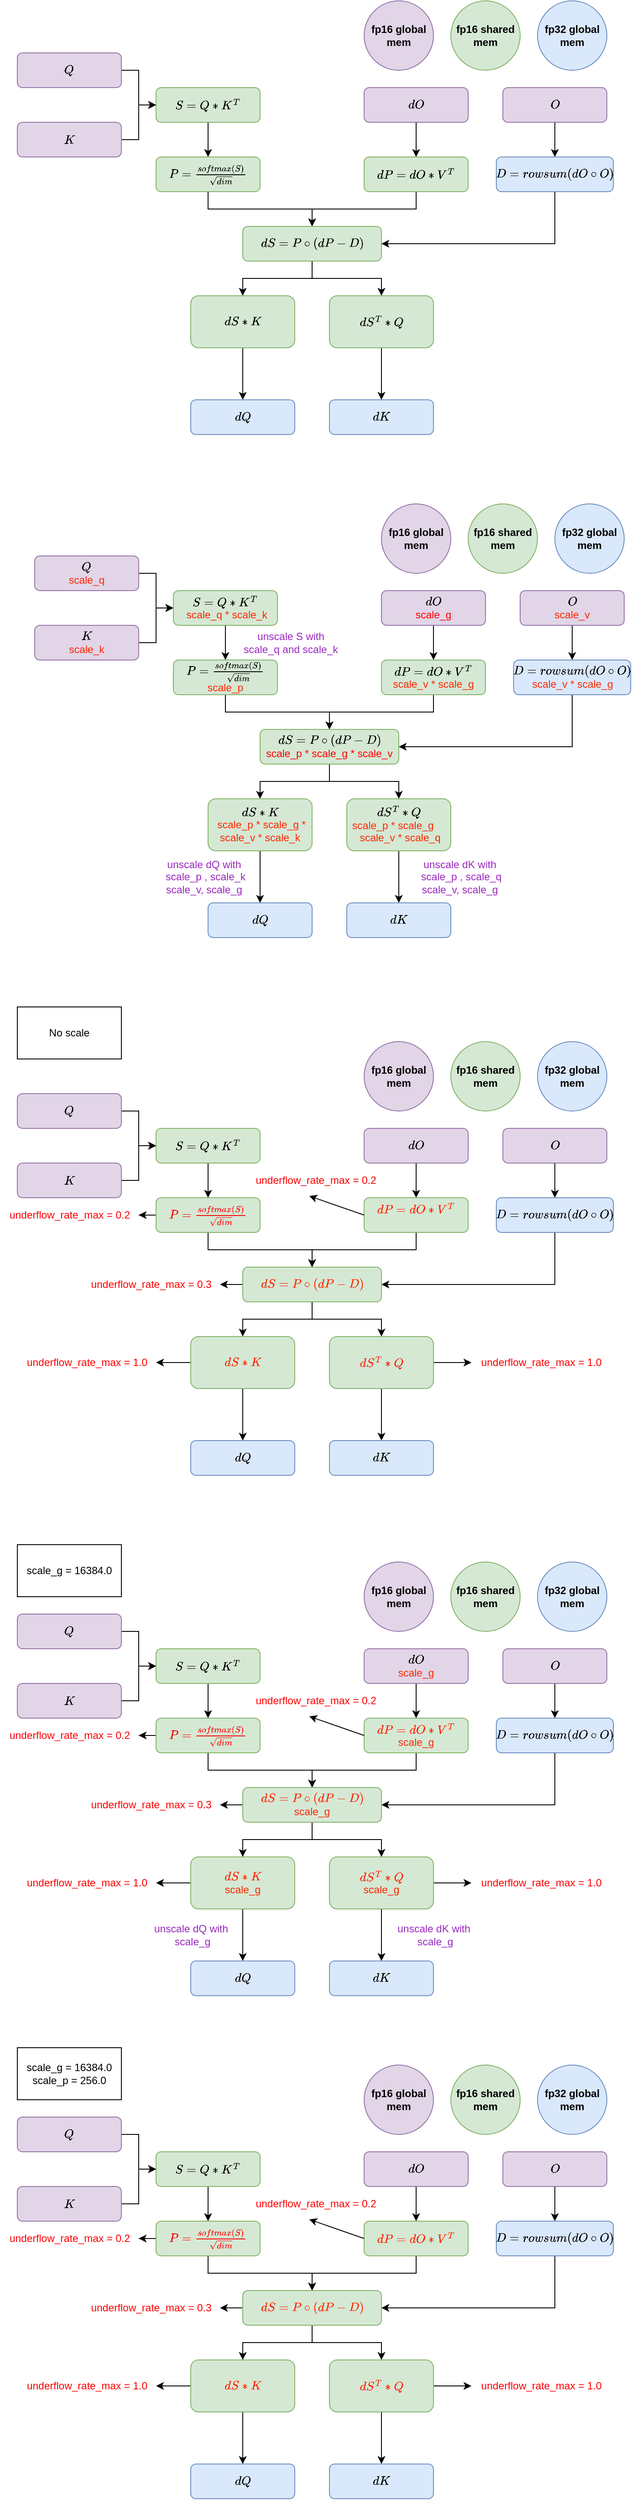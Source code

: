 <mxfile version="21.6.2" type="github">
  <diagram name="第 1 页" id="PJef4nOZp_Pi-idaibnx">
    <mxGraphModel dx="1242" dy="827" grid="1" gridSize="10" guides="1" tooltips="1" connect="1" arrows="1" fold="1" page="1" pageScale="1" pageWidth="827" pageHeight="1169" math="1" shadow="0">
      <root>
        <mxCell id="0" />
        <mxCell id="1" parent="0" />
        <mxCell id="UhCvBVR4pF60mXPPfr7d-114" value="scale_g = 16384.0" style="rounded=0;whiteSpace=wrap;html=1;" parent="1" vertex="1">
          <mxGeometry x="60" y="2060" width="120" height="60" as="geometry" />
        </mxCell>
        <mxCell id="UhCvBVR4pF60mXPPfr7d-165" value="&lt;font color=&quot;#ff0000&quot;&gt;underflow_rate_max = 0.3&lt;/font&gt;" style="text;html=1;align=center;verticalAlign=middle;resizable=0;points=[];autosize=1;strokeColor=none;fillColor=none;" parent="1" vertex="1">
          <mxGeometry x="133.75" y="1745" width="160" height="30" as="geometry" />
        </mxCell>
        <mxCell id="Jtv76Chgc0MOjvgi08DV-8" value="" style="edgeStyle=orthogonalEdgeStyle;rounded=0;orthogonalLoop=1;jettySize=auto;html=1;" parent="1" source="Jtv76Chgc0MOjvgi08DV-2" target="Jtv76Chgc0MOjvgi08DV-7" edge="1">
          <mxGeometry relative="1" as="geometry" />
        </mxCell>
        <mxCell id="Jtv76Chgc0MOjvgi08DV-2" value="\(S = Q * K^T \)&lt;br&gt;&lt;font color=&quot;#ff2600&quot;&gt;&amp;nbsp;scale_q * scale_k&lt;/font&gt;" style="rounded=1;whiteSpace=wrap;html=1;fillColor=#d5e8d4;strokeColor=#82b366;" parent="1" vertex="1">
          <mxGeometry x="240" y="960" width="120" height="40" as="geometry" />
        </mxCell>
        <mxCell id="Jtv76Chgc0MOjvgi08DV-24" style="edgeStyle=orthogonalEdgeStyle;rounded=0;orthogonalLoop=1;jettySize=auto;html=1;" parent="1" source="Jtv76Chgc0MOjvgi08DV-7" target="Jtv76Chgc0MOjvgi08DV-23" edge="1">
          <mxGeometry relative="1" as="geometry" />
        </mxCell>
        <mxCell id="Jtv76Chgc0MOjvgi08DV-7" value="\( P = \frac{softmax(S)}{\sqrt{dim}}\)&lt;br&gt;&lt;font color=&quot;#ff2600&quot;&gt;scale_p&lt;/font&gt;" style="rounded=1;whiteSpace=wrap;html=1;fillColor=#d5e8d4;strokeColor=#82b366;" parent="1" vertex="1">
          <mxGeometry x="240" y="1040" width="120" height="40" as="geometry" />
        </mxCell>
        <mxCell id="Jtv76Chgc0MOjvgi08DV-9" value="&lt;font color=&quot;#9929bd&quot;&gt;unscale S with &lt;br&gt;scale_q and scale_k&lt;/font&gt;" style="text;html=1;align=center;verticalAlign=middle;resizable=0;points=[];autosize=1;strokeColor=none;fillColor=none;" parent="1" vertex="1">
          <mxGeometry x="310" y="1000" width="130" height="40" as="geometry" />
        </mxCell>
        <mxCell id="Jtv76Chgc0MOjvgi08DV-16" style="edgeStyle=orthogonalEdgeStyle;rounded=0;orthogonalLoop=1;jettySize=auto;html=1;exitX=1;exitY=0.5;exitDx=0;exitDy=0;entryX=0;entryY=0.5;entryDx=0;entryDy=0;" parent="1" source="Jtv76Chgc0MOjvgi08DV-11" target="Jtv76Chgc0MOjvgi08DV-2" edge="1">
          <mxGeometry relative="1" as="geometry" />
        </mxCell>
        <mxCell id="Jtv76Chgc0MOjvgi08DV-11" value="\(Q\)&lt;br&gt;&lt;font color=&quot;#ff2600&quot;&gt;scale_q&lt;/font&gt;" style="rounded=1;whiteSpace=wrap;html=1;fillColor=#e1d5e7;strokeColor=#9673a6;" parent="1" vertex="1">
          <mxGeometry x="80" y="920" width="120" height="40" as="geometry" />
        </mxCell>
        <mxCell id="Jtv76Chgc0MOjvgi08DV-15" style="edgeStyle=orthogonalEdgeStyle;rounded=0;orthogonalLoop=1;jettySize=auto;html=1;exitX=1;exitY=0.5;exitDx=0;exitDy=0;" parent="1" source="Jtv76Chgc0MOjvgi08DV-12" target="Jtv76Chgc0MOjvgi08DV-2" edge="1">
          <mxGeometry relative="1" as="geometry" />
        </mxCell>
        <mxCell id="Jtv76Chgc0MOjvgi08DV-12" value="\(K\)&lt;br&gt;&lt;font color=&quot;#ff2600&quot;&gt;scale_k&lt;/font&gt;" style="rounded=1;whiteSpace=wrap;html=1;fillColor=#e1d5e7;strokeColor=#9673a6;" parent="1" vertex="1">
          <mxGeometry x="80" y="1000" width="120" height="40" as="geometry" />
        </mxCell>
        <mxCell id="Jtv76Chgc0MOjvgi08DV-17" value="" style="edgeStyle=orthogonalEdgeStyle;rounded=0;orthogonalLoop=1;jettySize=auto;html=1;" parent="1" source="Jtv76Chgc0MOjvgi08DV-18" target="Jtv76Chgc0MOjvgi08DV-22" edge="1">
          <mxGeometry relative="1" as="geometry" />
        </mxCell>
        <mxCell id="Jtv76Chgc0MOjvgi08DV-18" value="\(dO\)&lt;br&gt;&lt;font color=&quot;#ff0000&quot;&gt;scale_g&lt;/font&gt;" style="rounded=1;whiteSpace=wrap;html=1;fillColor=#e1d5e7;strokeColor=#9673a6;" parent="1" vertex="1">
          <mxGeometry x="480" y="960" width="120" height="40" as="geometry" />
        </mxCell>
        <mxCell id="Jtv76Chgc0MOjvgi08DV-19" value="" style="edgeStyle=orthogonalEdgeStyle;rounded=0;orthogonalLoop=1;jettySize=auto;html=1;" parent="1" source="Jtv76Chgc0MOjvgi08DV-20" target="Jtv76Chgc0MOjvgi08DV-21" edge="1">
          <mxGeometry relative="1" as="geometry" />
        </mxCell>
        <mxCell id="Jtv76Chgc0MOjvgi08DV-20" value="\(O\)&lt;br&gt;&lt;font color=&quot;#ff2600&quot;&gt;scale_v&lt;/font&gt;" style="rounded=1;whiteSpace=wrap;html=1;fillColor=#e1d5e7;strokeColor=#9673a6;" parent="1" vertex="1">
          <mxGeometry x="640" y="960" width="120" height="40" as="geometry" />
        </mxCell>
        <mxCell id="Jtv76Chgc0MOjvgi08DV-26" style="edgeStyle=orthogonalEdgeStyle;rounded=0;orthogonalLoop=1;jettySize=auto;html=1;exitX=0.5;exitY=1;exitDx=0;exitDy=0;entryX=1;entryY=0.5;entryDx=0;entryDy=0;" parent="1" source="Jtv76Chgc0MOjvgi08DV-21" target="Jtv76Chgc0MOjvgi08DV-23" edge="1">
          <mxGeometry relative="1" as="geometry" />
        </mxCell>
        <mxCell id="Jtv76Chgc0MOjvgi08DV-21" value="\(D = rowsum(dO \circ O)\)&lt;br&gt;&lt;font color=&quot;#ff2600&quot;&gt;scale_v * scale_g&lt;/font&gt;" style="rounded=1;whiteSpace=wrap;html=1;fillColor=#dae8fc;strokeColor=#6c8ebf;" parent="1" vertex="1">
          <mxGeometry x="632.5" y="1040" width="135" height="40" as="geometry" />
        </mxCell>
        <mxCell id="Jtv76Chgc0MOjvgi08DV-25" style="edgeStyle=orthogonalEdgeStyle;rounded=0;orthogonalLoop=1;jettySize=auto;html=1;exitX=0.5;exitY=1;exitDx=0;exitDy=0;entryX=0.5;entryY=0;entryDx=0;entryDy=0;" parent="1" source="Jtv76Chgc0MOjvgi08DV-22" target="Jtv76Chgc0MOjvgi08DV-23" edge="1">
          <mxGeometry relative="1" as="geometry" />
        </mxCell>
        <mxCell id="Jtv76Chgc0MOjvgi08DV-22" value="\(dP = dO * V^T\)&lt;br&gt;&lt;font color=&quot;#ff2600&quot;&gt;scale_v * scale_g&lt;/font&gt;" style="rounded=1;whiteSpace=wrap;html=1;fillColor=#d5e8d4;strokeColor=#82b366;" parent="1" vertex="1">
          <mxGeometry x="480" y="1040" width="120" height="40" as="geometry" />
        </mxCell>
        <mxCell id="Jtv76Chgc0MOjvgi08DV-28" style="edgeStyle=orthogonalEdgeStyle;rounded=0;orthogonalLoop=1;jettySize=auto;html=1;entryX=0.5;entryY=0;entryDx=0;entryDy=0;" parent="1" source="Jtv76Chgc0MOjvgi08DV-23" target="Jtv76Chgc0MOjvgi08DV-27" edge="1">
          <mxGeometry relative="1" as="geometry" />
        </mxCell>
        <mxCell id="Jtv76Chgc0MOjvgi08DV-30" style="edgeStyle=orthogonalEdgeStyle;rounded=0;orthogonalLoop=1;jettySize=auto;html=1;exitX=0.5;exitY=1;exitDx=0;exitDy=0;entryX=0.5;entryY=0;entryDx=0;entryDy=0;" parent="1" source="Jtv76Chgc0MOjvgi08DV-23" target="Jtv76Chgc0MOjvgi08DV-29" edge="1">
          <mxGeometry relative="1" as="geometry" />
        </mxCell>
        <mxCell id="Jtv76Chgc0MOjvgi08DV-23" value="\(dS = P \circ (dP - D)\)&lt;br&gt;&lt;font color=&quot;#ff0000&quot;&gt;scale_p * scale_g * scale_v&lt;/font&gt;" style="rounded=1;whiteSpace=wrap;html=1;fillColor=#d5e8d4;strokeColor=#82b366;" parent="1" vertex="1">
          <mxGeometry x="340" y="1120" width="160" height="40" as="geometry" />
        </mxCell>
        <mxCell id="Jtv76Chgc0MOjvgi08DV-34" value="" style="edgeStyle=orthogonalEdgeStyle;rounded=0;orthogonalLoop=1;jettySize=auto;html=1;" parent="1" source="Jtv76Chgc0MOjvgi08DV-27" target="Jtv76Chgc0MOjvgi08DV-31" edge="1">
          <mxGeometry relative="1" as="geometry" />
        </mxCell>
        <mxCell id="Jtv76Chgc0MOjvgi08DV-27" value="\(dS * K\)&lt;br&gt;&amp;nbsp;&lt;font color=&quot;#ff2600&quot;&gt;scale_p * scale_g * scale_v * scale_k&lt;/font&gt;" style="whiteSpace=wrap;html=1;fillColor=#d5e8d4;strokeColor=#82b366;rounded=1;" parent="1" vertex="1">
          <mxGeometry x="280" y="1200" width="120" height="60" as="geometry" />
        </mxCell>
        <mxCell id="Jtv76Chgc0MOjvgi08DV-33" style="edgeStyle=orthogonalEdgeStyle;rounded=0;orthogonalLoop=1;jettySize=auto;html=1;exitX=0.5;exitY=1;exitDx=0;exitDy=0;entryX=0.5;entryY=0;entryDx=0;entryDy=0;" parent="1" source="Jtv76Chgc0MOjvgi08DV-29" target="Jtv76Chgc0MOjvgi08DV-32" edge="1">
          <mxGeometry relative="1" as="geometry" />
        </mxCell>
        <mxCell id="Jtv76Chgc0MOjvgi08DV-29" value="\(dS^T * Q\)&lt;br&gt;&lt;font color=&quot;#ff2600&quot;&gt;scale_p * scale_g &amp;nbsp; &amp;nbsp; &amp;nbsp;scale_v * scale_q&lt;/font&gt;" style="whiteSpace=wrap;html=1;fillColor=#d5e8d4;strokeColor=#82b366;rounded=1;" parent="1" vertex="1">
          <mxGeometry x="440" y="1200" width="120" height="60" as="geometry" />
        </mxCell>
        <mxCell id="Jtv76Chgc0MOjvgi08DV-31" value="\(dQ\)" style="whiteSpace=wrap;html=1;fillColor=#dae8fc;strokeColor=#6c8ebf;rounded=1;" parent="1" vertex="1">
          <mxGeometry x="280" y="1320" width="120" height="40" as="geometry" />
        </mxCell>
        <mxCell id="Jtv76Chgc0MOjvgi08DV-32" value="\(dK\)" style="whiteSpace=wrap;html=1;fillColor=#dae8fc;strokeColor=#6c8ebf;rounded=1;" parent="1" vertex="1">
          <mxGeometry x="440" y="1320" width="120" height="40" as="geometry" />
        </mxCell>
        <mxCell id="Jtv76Chgc0MOjvgi08DV-35" value="&lt;font color=&quot;#9929bd&quot;&gt;unscale dQ with &lt;br&gt;&amp;nbsp;scale_p , scale_k&lt;br&gt;scale_v, scale_g&lt;br&gt;&lt;/font&gt;" style="text;html=1;align=center;verticalAlign=middle;resizable=0;points=[];autosize=1;strokeColor=none;fillColor=none;" parent="1" vertex="1">
          <mxGeometry x="215" y="1260" width="120" height="60" as="geometry" />
        </mxCell>
        <mxCell id="Jtv76Chgc0MOjvgi08DV-36" value="&lt;font color=&quot;#9929bd&quot;&gt;unscale dK with &lt;br&gt;&amp;nbsp;scale_p , scale_q&lt;br&gt;scale_v, scale_g&lt;br&gt;&lt;/font&gt;" style="text;html=1;align=center;verticalAlign=middle;resizable=0;points=[];autosize=1;strokeColor=none;fillColor=none;" parent="1" vertex="1">
          <mxGeometry x="510" y="1260" width="120" height="60" as="geometry" />
        </mxCell>
        <mxCell id="Jtv76Chgc0MOjvgi08DV-37" value="&lt;b style=&quot;border-color: var(--border-color);&quot;&gt;fp16 global mem&lt;/b&gt;" style="ellipse;whiteSpace=wrap;html=1;aspect=fixed;fillColor=#e1d5e7;strokeColor=#9673a6;" parent="1" vertex="1">
          <mxGeometry x="480" y="860" width="80" height="80" as="geometry" />
        </mxCell>
        <mxCell id="Jtv76Chgc0MOjvgi08DV-38" value="&lt;b style=&quot;border-color: var(--border-color);&quot;&gt;fp16 shared mem&lt;/b&gt;" style="ellipse;whiteSpace=wrap;html=1;aspect=fixed;fillColor=#d5e8d4;strokeColor=#82b366;" parent="1" vertex="1">
          <mxGeometry x="580" y="860" width="80" height="80" as="geometry" />
        </mxCell>
        <mxCell id="Jtv76Chgc0MOjvgi08DV-39" value="&lt;b style=&quot;border-color: var(--border-color);&quot;&gt;fp32 global mem&lt;/b&gt;" style="ellipse;whiteSpace=wrap;html=1;aspect=fixed;fillColor=#dae8fc;strokeColor=#6c8ebf;" parent="1" vertex="1">
          <mxGeometry x="680" y="860" width="80" height="80" as="geometry" />
        </mxCell>
        <mxCell id="nijdBSbny1stzXZ2TAKx-42" value="" style="edgeStyle=orthogonalEdgeStyle;rounded=0;orthogonalLoop=1;jettySize=auto;html=1;" edge="1" parent="1" source="nijdBSbny1stzXZ2TAKx-43" target="nijdBSbny1stzXZ2TAKx-45">
          <mxGeometry relative="1" as="geometry" />
        </mxCell>
        <mxCell id="nijdBSbny1stzXZ2TAKx-43" value="\(S = Q * K^T \)&lt;br&gt;" style="rounded=1;whiteSpace=wrap;html=1;fillColor=#d5e8d4;strokeColor=#82b366;" vertex="1" parent="1">
          <mxGeometry x="220" y="1580" width="120" height="40" as="geometry" />
        </mxCell>
        <mxCell id="nijdBSbny1stzXZ2TAKx-44" style="edgeStyle=orthogonalEdgeStyle;rounded=0;orthogonalLoop=1;jettySize=auto;html=1;" edge="1" parent="1" source="nijdBSbny1stzXZ2TAKx-45" target="nijdBSbny1stzXZ2TAKx-61">
          <mxGeometry relative="1" as="geometry" />
        </mxCell>
        <mxCell id="nijdBSbny1stzXZ2TAKx-81" style="edgeStyle=orthogonalEdgeStyle;rounded=0;orthogonalLoop=1;jettySize=auto;html=1;exitX=0;exitY=0.5;exitDx=0;exitDy=0;" edge="1" parent="1" source="nijdBSbny1stzXZ2TAKx-45" target="nijdBSbny1stzXZ2TAKx-79">
          <mxGeometry relative="1" as="geometry" />
        </mxCell>
        <mxCell id="nijdBSbny1stzXZ2TAKx-45" value="&lt;font color=&quot;#ff0000&quot;&gt;\( P = \frac{softmax(S)}{\sqrt{dim}}\)&lt;/font&gt;" style="rounded=1;whiteSpace=wrap;html=1;fillColor=#d5e8d4;strokeColor=#82b366;" vertex="1" parent="1">
          <mxGeometry x="220" y="1660" width="120" height="40" as="geometry" />
        </mxCell>
        <mxCell id="nijdBSbny1stzXZ2TAKx-47" style="edgeStyle=orthogonalEdgeStyle;rounded=0;orthogonalLoop=1;jettySize=auto;html=1;exitX=1;exitY=0.5;exitDx=0;exitDy=0;entryX=0;entryY=0.5;entryDx=0;entryDy=0;" edge="1" parent="1" source="nijdBSbny1stzXZ2TAKx-48" target="nijdBSbny1stzXZ2TAKx-43">
          <mxGeometry relative="1" as="geometry" />
        </mxCell>
        <mxCell id="nijdBSbny1stzXZ2TAKx-48" value="\(Q\)&lt;br&gt;" style="rounded=1;whiteSpace=wrap;html=1;fillColor=#e1d5e7;strokeColor=#9673a6;" vertex="1" parent="1">
          <mxGeometry x="60" y="1540" width="120" height="40" as="geometry" />
        </mxCell>
        <mxCell id="nijdBSbny1stzXZ2TAKx-49" style="edgeStyle=orthogonalEdgeStyle;rounded=0;orthogonalLoop=1;jettySize=auto;html=1;exitX=1;exitY=0.5;exitDx=0;exitDy=0;" edge="1" parent="1" source="nijdBSbny1stzXZ2TAKx-50" target="nijdBSbny1stzXZ2TAKx-43">
          <mxGeometry relative="1" as="geometry" />
        </mxCell>
        <mxCell id="nijdBSbny1stzXZ2TAKx-50" value="\(K\)&lt;br&gt;" style="rounded=1;whiteSpace=wrap;html=1;fillColor=#e1d5e7;strokeColor=#9673a6;" vertex="1" parent="1">
          <mxGeometry x="60" y="1620" width="120" height="40" as="geometry" />
        </mxCell>
        <mxCell id="nijdBSbny1stzXZ2TAKx-51" value="" style="edgeStyle=orthogonalEdgeStyle;rounded=0;orthogonalLoop=1;jettySize=auto;html=1;" edge="1" parent="1" source="nijdBSbny1stzXZ2TAKx-52" target="nijdBSbny1stzXZ2TAKx-58">
          <mxGeometry relative="1" as="geometry" />
        </mxCell>
        <mxCell id="nijdBSbny1stzXZ2TAKx-52" value="\(dO\)&lt;br&gt;" style="rounded=1;whiteSpace=wrap;html=1;fillColor=#e1d5e7;strokeColor=#9673a6;" vertex="1" parent="1">
          <mxGeometry x="460" y="1580" width="120" height="40" as="geometry" />
        </mxCell>
        <mxCell id="nijdBSbny1stzXZ2TAKx-53" value="" style="edgeStyle=orthogonalEdgeStyle;rounded=0;orthogonalLoop=1;jettySize=auto;html=1;" edge="1" parent="1" source="nijdBSbny1stzXZ2TAKx-54" target="nijdBSbny1stzXZ2TAKx-56">
          <mxGeometry relative="1" as="geometry" />
        </mxCell>
        <mxCell id="nijdBSbny1stzXZ2TAKx-54" value="\(O\)&lt;br&gt;" style="rounded=1;whiteSpace=wrap;html=1;fillColor=#e1d5e7;strokeColor=#9673a6;" vertex="1" parent="1">
          <mxGeometry x="620" y="1580" width="120" height="40" as="geometry" />
        </mxCell>
        <mxCell id="nijdBSbny1stzXZ2TAKx-55" style="edgeStyle=orthogonalEdgeStyle;rounded=0;orthogonalLoop=1;jettySize=auto;html=1;exitX=0.5;exitY=1;exitDx=0;exitDy=0;entryX=1;entryY=0.5;entryDx=0;entryDy=0;" edge="1" parent="1" source="nijdBSbny1stzXZ2TAKx-56" target="nijdBSbny1stzXZ2TAKx-61">
          <mxGeometry relative="1" as="geometry" />
        </mxCell>
        <mxCell id="nijdBSbny1stzXZ2TAKx-56" value="\(D = rowsum(dO \circ O)\)&lt;br&gt;" style="rounded=1;whiteSpace=wrap;html=1;fillColor=#dae8fc;strokeColor=#6c8ebf;" vertex="1" parent="1">
          <mxGeometry x="612.5" y="1660" width="135" height="40" as="geometry" />
        </mxCell>
        <mxCell id="nijdBSbny1stzXZ2TAKx-57" style="edgeStyle=orthogonalEdgeStyle;rounded=0;orthogonalLoop=1;jettySize=auto;html=1;exitX=0.5;exitY=1;exitDx=0;exitDy=0;entryX=0.5;entryY=0;entryDx=0;entryDy=0;" edge="1" parent="1" source="nijdBSbny1stzXZ2TAKx-58" target="nijdBSbny1stzXZ2TAKx-61">
          <mxGeometry relative="1" as="geometry" />
        </mxCell>
        <mxCell id="nijdBSbny1stzXZ2TAKx-58" value="&lt;font color=&quot;#ff2600&quot;&gt;\(dP = dO * V^T\)&lt;br&gt;&lt;br&gt;&lt;/font&gt;" style="rounded=1;whiteSpace=wrap;html=1;fillColor=#d5e8d4;strokeColor=#82b366;" vertex="1" parent="1">
          <mxGeometry x="460" y="1660" width="120" height="40" as="geometry" />
        </mxCell>
        <mxCell id="nijdBSbny1stzXZ2TAKx-59" style="edgeStyle=orthogonalEdgeStyle;rounded=0;orthogonalLoop=1;jettySize=auto;html=1;entryX=0.5;entryY=0;entryDx=0;entryDy=0;" edge="1" parent="1" source="nijdBSbny1stzXZ2TAKx-61" target="nijdBSbny1stzXZ2TAKx-63">
          <mxGeometry relative="1" as="geometry" />
        </mxCell>
        <mxCell id="nijdBSbny1stzXZ2TAKx-60" style="edgeStyle=orthogonalEdgeStyle;rounded=0;orthogonalLoop=1;jettySize=auto;html=1;exitX=0.5;exitY=1;exitDx=0;exitDy=0;entryX=0.5;entryY=0;entryDx=0;entryDy=0;" edge="1" parent="1" source="nijdBSbny1stzXZ2TAKx-61" target="nijdBSbny1stzXZ2TAKx-65">
          <mxGeometry relative="1" as="geometry" />
        </mxCell>
        <mxCell id="nijdBSbny1stzXZ2TAKx-78" style="edgeStyle=orthogonalEdgeStyle;rounded=0;orthogonalLoop=1;jettySize=auto;html=1;exitX=0;exitY=0.5;exitDx=0;exitDy=0;" edge="1" parent="1" source="nijdBSbny1stzXZ2TAKx-61" target="UhCvBVR4pF60mXPPfr7d-165">
          <mxGeometry relative="1" as="geometry" />
        </mxCell>
        <mxCell id="nijdBSbny1stzXZ2TAKx-61" value="&lt;font color=&quot;#ff2600&quot;&gt;\(dS = P \circ (dP - D)\)&lt;/font&gt;" style="rounded=1;whiteSpace=wrap;html=1;fillColor=#d5e8d4;strokeColor=#82b366;" vertex="1" parent="1">
          <mxGeometry x="320" y="1740" width="160" height="40" as="geometry" />
        </mxCell>
        <mxCell id="nijdBSbny1stzXZ2TAKx-62" value="" style="edgeStyle=orthogonalEdgeStyle;rounded=0;orthogonalLoop=1;jettySize=auto;html=1;" edge="1" parent="1" source="nijdBSbny1stzXZ2TAKx-63" target="nijdBSbny1stzXZ2TAKx-66">
          <mxGeometry relative="1" as="geometry" />
        </mxCell>
        <mxCell id="nijdBSbny1stzXZ2TAKx-74" value="" style="edgeStyle=orthogonalEdgeStyle;rounded=0;orthogonalLoop=1;jettySize=auto;html=1;" edge="1" parent="1" source="nijdBSbny1stzXZ2TAKx-63" target="nijdBSbny1stzXZ2TAKx-73">
          <mxGeometry relative="1" as="geometry" />
        </mxCell>
        <mxCell id="nijdBSbny1stzXZ2TAKx-63" value="&lt;font color=&quot;#ff2600&quot;&gt;\(dS * K\)&lt;/font&gt;" style="whiteSpace=wrap;html=1;fillColor=#d5e8d4;strokeColor=#82b366;rounded=1;" vertex="1" parent="1">
          <mxGeometry x="260" y="1820" width="120" height="60" as="geometry" />
        </mxCell>
        <mxCell id="nijdBSbny1stzXZ2TAKx-64" style="edgeStyle=orthogonalEdgeStyle;rounded=0;orthogonalLoop=1;jettySize=auto;html=1;exitX=0.5;exitY=1;exitDx=0;exitDy=0;entryX=0.5;entryY=0;entryDx=0;entryDy=0;" edge="1" parent="1" source="nijdBSbny1stzXZ2TAKx-65" target="nijdBSbny1stzXZ2TAKx-67">
          <mxGeometry relative="1" as="geometry" />
        </mxCell>
        <mxCell id="nijdBSbny1stzXZ2TAKx-76" value="" style="edgeStyle=orthogonalEdgeStyle;rounded=0;orthogonalLoop=1;jettySize=auto;html=1;" edge="1" parent="1" source="nijdBSbny1stzXZ2TAKx-65" target="nijdBSbny1stzXZ2TAKx-75">
          <mxGeometry relative="1" as="geometry" />
        </mxCell>
        <mxCell id="nijdBSbny1stzXZ2TAKx-65" value="&lt;font color=&quot;#ff2600&quot;&gt;\(dS^T * Q\)&lt;/font&gt;" style="whiteSpace=wrap;html=1;fillColor=#d5e8d4;strokeColor=#82b366;rounded=1;" vertex="1" parent="1">
          <mxGeometry x="420" y="1820" width="120" height="60" as="geometry" />
        </mxCell>
        <mxCell id="nijdBSbny1stzXZ2TAKx-66" value="\(dQ\)" style="whiteSpace=wrap;html=1;fillColor=#dae8fc;strokeColor=#6c8ebf;rounded=1;" vertex="1" parent="1">
          <mxGeometry x="260" y="1940" width="120" height="40" as="geometry" />
        </mxCell>
        <mxCell id="nijdBSbny1stzXZ2TAKx-67" value="\(dK\)" style="whiteSpace=wrap;html=1;fillColor=#dae8fc;strokeColor=#6c8ebf;rounded=1;" vertex="1" parent="1">
          <mxGeometry x="420" y="1940" width="120" height="40" as="geometry" />
        </mxCell>
        <mxCell id="nijdBSbny1stzXZ2TAKx-70" value="&lt;b style=&quot;border-color: var(--border-color);&quot;&gt;fp16 global mem&lt;/b&gt;" style="ellipse;whiteSpace=wrap;html=1;aspect=fixed;fillColor=#e1d5e7;strokeColor=#9673a6;" vertex="1" parent="1">
          <mxGeometry x="460" y="1480" width="80" height="80" as="geometry" />
        </mxCell>
        <mxCell id="nijdBSbny1stzXZ2TAKx-71" value="&lt;b style=&quot;border-color: var(--border-color);&quot;&gt;fp16 shared mem&lt;/b&gt;" style="ellipse;whiteSpace=wrap;html=1;aspect=fixed;fillColor=#d5e8d4;strokeColor=#82b366;" vertex="1" parent="1">
          <mxGeometry x="560" y="1480" width="80" height="80" as="geometry" />
        </mxCell>
        <mxCell id="nijdBSbny1stzXZ2TAKx-72" value="&lt;b style=&quot;border-color: var(--border-color);&quot;&gt;fp32 global mem&lt;/b&gt;" style="ellipse;whiteSpace=wrap;html=1;aspect=fixed;fillColor=#dae8fc;strokeColor=#6c8ebf;" vertex="1" parent="1">
          <mxGeometry x="660" y="1480" width="80" height="80" as="geometry" />
        </mxCell>
        <mxCell id="nijdBSbny1stzXZ2TAKx-73" value="&lt;font color=&quot;#ff0000&quot;&gt;underflow_rate_max = 1.0&lt;/font&gt;" style="text;html=1;align=center;verticalAlign=middle;resizable=0;points=[];autosize=1;strokeColor=none;fillColor=none;" vertex="1" parent="1">
          <mxGeometry x="60" y="1835" width="160" height="30" as="geometry" />
        </mxCell>
        <mxCell id="nijdBSbny1stzXZ2TAKx-75" value="&lt;font color=&quot;#ff0000&quot;&gt;underflow_rate_max = 1.0&lt;/font&gt;" style="text;html=1;align=center;verticalAlign=middle;resizable=0;points=[];autosize=1;strokeColor=none;fillColor=none;" vertex="1" parent="1">
          <mxGeometry x="583.75" y="1835" width="160" height="30" as="geometry" />
        </mxCell>
        <mxCell id="nijdBSbny1stzXZ2TAKx-79" value="&lt;font color=&quot;#ff0000&quot;&gt;underflow_rate_max = 0.2&lt;/font&gt;" style="text;html=1;align=center;verticalAlign=middle;resizable=0;points=[];autosize=1;strokeColor=none;fillColor=none;" vertex="1" parent="1">
          <mxGeometry x="40" y="1665" width="160" height="30" as="geometry" />
        </mxCell>
        <mxCell id="nijdBSbny1stzXZ2TAKx-82" value="&lt;font color=&quot;#ff0000&quot;&gt;underflow_rate_max = 0.2&lt;/font&gt;" style="text;html=1;align=center;verticalAlign=middle;resizable=0;points=[];autosize=1;strokeColor=none;fillColor=none;" vertex="1" parent="1">
          <mxGeometry x="323.75" y="1625" width="160" height="30" as="geometry" />
        </mxCell>
        <mxCell id="nijdBSbny1stzXZ2TAKx-84" value="" style="endArrow=classic;html=1;rounded=0;exitX=0;exitY=0.5;exitDx=0;exitDy=0;entryX=0.456;entryY=1.1;entryDx=0;entryDy=0;entryPerimeter=0;" edge="1" parent="1" source="nijdBSbny1stzXZ2TAKx-58" target="nijdBSbny1stzXZ2TAKx-82">
          <mxGeometry width="50" height="50" relative="1" as="geometry">
            <mxPoint x="393.75" y="1820" as="sourcePoint" />
            <mxPoint x="443.75" y="1770" as="targetPoint" />
          </mxGeometry>
        </mxCell>
        <mxCell id="nijdBSbny1stzXZ2TAKx-85" value="No scale" style="rounded=0;whiteSpace=wrap;html=1;" vertex="1" parent="1">
          <mxGeometry x="60" y="1440" width="120" height="60" as="geometry" />
        </mxCell>
        <mxCell id="nijdBSbny1stzXZ2TAKx-86" value="&lt;font color=&quot;#ff0000&quot;&gt;underflow_rate_max = 0.3&lt;/font&gt;" style="text;html=1;align=center;verticalAlign=middle;resizable=0;points=[];autosize=1;strokeColor=none;fillColor=none;" vertex="1" parent="1">
          <mxGeometry x="133.75" y="2345" width="160" height="30" as="geometry" />
        </mxCell>
        <mxCell id="nijdBSbny1stzXZ2TAKx-87" value="" style="edgeStyle=orthogonalEdgeStyle;rounded=0;orthogonalLoop=1;jettySize=auto;html=1;" edge="1" parent="1" source="nijdBSbny1stzXZ2TAKx-88" target="nijdBSbny1stzXZ2TAKx-91">
          <mxGeometry relative="1" as="geometry" />
        </mxCell>
        <mxCell id="nijdBSbny1stzXZ2TAKx-88" value="\(S = Q * K^T \)&lt;br&gt;" style="rounded=1;whiteSpace=wrap;html=1;fillColor=#d5e8d4;strokeColor=#82b366;" vertex="1" parent="1">
          <mxGeometry x="220" y="2180" width="120" height="40" as="geometry" />
        </mxCell>
        <mxCell id="nijdBSbny1stzXZ2TAKx-89" style="edgeStyle=orthogonalEdgeStyle;rounded=0;orthogonalLoop=1;jettySize=auto;html=1;" edge="1" parent="1" source="nijdBSbny1stzXZ2TAKx-91" target="nijdBSbny1stzXZ2TAKx-107">
          <mxGeometry relative="1" as="geometry" />
        </mxCell>
        <mxCell id="nijdBSbny1stzXZ2TAKx-90" style="edgeStyle=orthogonalEdgeStyle;rounded=0;orthogonalLoop=1;jettySize=auto;html=1;exitX=0;exitY=0.5;exitDx=0;exitDy=0;" edge="1" parent="1" source="nijdBSbny1stzXZ2TAKx-91" target="nijdBSbny1stzXZ2TAKx-121">
          <mxGeometry relative="1" as="geometry" />
        </mxCell>
        <mxCell id="nijdBSbny1stzXZ2TAKx-91" value="&lt;font color=&quot;#ff0000&quot;&gt;\( P = \frac{softmax(S)}{\sqrt{dim}}\)&lt;/font&gt;" style="rounded=1;whiteSpace=wrap;html=1;fillColor=#d5e8d4;strokeColor=#82b366;" vertex="1" parent="1">
          <mxGeometry x="220" y="2260" width="120" height="40" as="geometry" />
        </mxCell>
        <mxCell id="nijdBSbny1stzXZ2TAKx-92" style="edgeStyle=orthogonalEdgeStyle;rounded=0;orthogonalLoop=1;jettySize=auto;html=1;exitX=1;exitY=0.5;exitDx=0;exitDy=0;entryX=0;entryY=0.5;entryDx=0;entryDy=0;" edge="1" parent="1" source="nijdBSbny1stzXZ2TAKx-93" target="nijdBSbny1stzXZ2TAKx-88">
          <mxGeometry relative="1" as="geometry" />
        </mxCell>
        <mxCell id="nijdBSbny1stzXZ2TAKx-93" value="\(Q\)&lt;br&gt;" style="rounded=1;whiteSpace=wrap;html=1;fillColor=#e1d5e7;strokeColor=#9673a6;" vertex="1" parent="1">
          <mxGeometry x="60" y="2140" width="120" height="40" as="geometry" />
        </mxCell>
        <mxCell id="nijdBSbny1stzXZ2TAKx-94" style="edgeStyle=orthogonalEdgeStyle;rounded=0;orthogonalLoop=1;jettySize=auto;html=1;exitX=1;exitY=0.5;exitDx=0;exitDy=0;" edge="1" parent="1" source="nijdBSbny1stzXZ2TAKx-95" target="nijdBSbny1stzXZ2TAKx-88">
          <mxGeometry relative="1" as="geometry" />
        </mxCell>
        <mxCell id="nijdBSbny1stzXZ2TAKx-95" value="\(K\)&lt;br&gt;" style="rounded=1;whiteSpace=wrap;html=1;fillColor=#e1d5e7;strokeColor=#9673a6;" vertex="1" parent="1">
          <mxGeometry x="60" y="2220" width="120" height="40" as="geometry" />
        </mxCell>
        <mxCell id="nijdBSbny1stzXZ2TAKx-96" value="" style="edgeStyle=orthogonalEdgeStyle;rounded=0;orthogonalLoop=1;jettySize=auto;html=1;" edge="1" parent="1" source="nijdBSbny1stzXZ2TAKx-97" target="nijdBSbny1stzXZ2TAKx-103">
          <mxGeometry relative="1" as="geometry" />
        </mxCell>
        <mxCell id="nijdBSbny1stzXZ2TAKx-97" value="\(dO\)&lt;br&gt;&lt;font color=&quot;#ff2600&quot;&gt;scale_g&lt;/font&gt;" style="rounded=1;whiteSpace=wrap;html=1;fillColor=#e1d5e7;strokeColor=#9673a6;" vertex="1" parent="1">
          <mxGeometry x="460" y="2180" width="120" height="40" as="geometry" />
        </mxCell>
        <mxCell id="nijdBSbny1stzXZ2TAKx-98" value="" style="edgeStyle=orthogonalEdgeStyle;rounded=0;orthogonalLoop=1;jettySize=auto;html=1;" edge="1" parent="1" source="nijdBSbny1stzXZ2TAKx-99" target="nijdBSbny1stzXZ2TAKx-101">
          <mxGeometry relative="1" as="geometry" />
        </mxCell>
        <mxCell id="nijdBSbny1stzXZ2TAKx-99" value="\(O\)&lt;br&gt;" style="rounded=1;whiteSpace=wrap;html=1;fillColor=#e1d5e7;strokeColor=#9673a6;" vertex="1" parent="1">
          <mxGeometry x="620" y="2180" width="120" height="40" as="geometry" />
        </mxCell>
        <mxCell id="nijdBSbny1stzXZ2TAKx-100" style="edgeStyle=orthogonalEdgeStyle;rounded=0;orthogonalLoop=1;jettySize=auto;html=1;exitX=0.5;exitY=1;exitDx=0;exitDy=0;entryX=1;entryY=0.5;entryDx=0;entryDy=0;" edge="1" parent="1" source="nijdBSbny1stzXZ2TAKx-101" target="nijdBSbny1stzXZ2TAKx-107">
          <mxGeometry relative="1" as="geometry" />
        </mxCell>
        <mxCell id="nijdBSbny1stzXZ2TAKx-101" value="\(D = rowsum(dO \circ O)\)&lt;br&gt;" style="rounded=1;whiteSpace=wrap;html=1;fillColor=#dae8fc;strokeColor=#6c8ebf;" vertex="1" parent="1">
          <mxGeometry x="612.5" y="2260" width="135" height="40" as="geometry" />
        </mxCell>
        <mxCell id="nijdBSbny1stzXZ2TAKx-102" style="edgeStyle=orthogonalEdgeStyle;rounded=0;orthogonalLoop=1;jettySize=auto;html=1;exitX=0.5;exitY=1;exitDx=0;exitDy=0;entryX=0.5;entryY=0;entryDx=0;entryDy=0;" edge="1" parent="1" source="nijdBSbny1stzXZ2TAKx-103" target="nijdBSbny1stzXZ2TAKx-107">
          <mxGeometry relative="1" as="geometry" />
        </mxCell>
        <mxCell id="nijdBSbny1stzXZ2TAKx-103" value="&lt;font color=&quot;#ff2600&quot;&gt;\(dP = dO * V^T\)&lt;br&gt;scale_g&lt;br&gt;&lt;/font&gt;" style="rounded=1;whiteSpace=wrap;html=1;fillColor=#d5e8d4;strokeColor=#82b366;" vertex="1" parent="1">
          <mxGeometry x="460" y="2260" width="120" height="40" as="geometry" />
        </mxCell>
        <mxCell id="nijdBSbny1stzXZ2TAKx-104" style="edgeStyle=orthogonalEdgeStyle;rounded=0;orthogonalLoop=1;jettySize=auto;html=1;entryX=0.5;entryY=0;entryDx=0;entryDy=0;" edge="1" parent="1" source="nijdBSbny1stzXZ2TAKx-107" target="nijdBSbny1stzXZ2TAKx-110">
          <mxGeometry relative="1" as="geometry" />
        </mxCell>
        <mxCell id="nijdBSbny1stzXZ2TAKx-105" style="edgeStyle=orthogonalEdgeStyle;rounded=0;orthogonalLoop=1;jettySize=auto;html=1;exitX=0.5;exitY=1;exitDx=0;exitDy=0;entryX=0.5;entryY=0;entryDx=0;entryDy=0;" edge="1" parent="1" source="nijdBSbny1stzXZ2TAKx-107" target="nijdBSbny1stzXZ2TAKx-113">
          <mxGeometry relative="1" as="geometry" />
        </mxCell>
        <mxCell id="nijdBSbny1stzXZ2TAKx-106" style="edgeStyle=orthogonalEdgeStyle;rounded=0;orthogonalLoop=1;jettySize=auto;html=1;exitX=0;exitY=0.5;exitDx=0;exitDy=0;" edge="1" parent="1" source="nijdBSbny1stzXZ2TAKx-107" target="nijdBSbny1stzXZ2TAKx-86">
          <mxGeometry relative="1" as="geometry" />
        </mxCell>
        <mxCell id="nijdBSbny1stzXZ2TAKx-107" value="&lt;font color=&quot;#ff2600&quot;&gt;\(dS = P \circ (dP - D)\)&lt;br&gt;scale_g&lt;br&gt;&lt;/font&gt;" style="rounded=1;whiteSpace=wrap;html=1;fillColor=#d5e8d4;strokeColor=#82b366;" vertex="1" parent="1">
          <mxGeometry x="320" y="2340" width="160" height="40" as="geometry" />
        </mxCell>
        <mxCell id="nijdBSbny1stzXZ2TAKx-108" value="" style="edgeStyle=orthogonalEdgeStyle;rounded=0;orthogonalLoop=1;jettySize=auto;html=1;" edge="1" parent="1" source="nijdBSbny1stzXZ2TAKx-110" target="nijdBSbny1stzXZ2TAKx-114">
          <mxGeometry relative="1" as="geometry" />
        </mxCell>
        <mxCell id="nijdBSbny1stzXZ2TAKx-109" value="" style="edgeStyle=orthogonalEdgeStyle;rounded=0;orthogonalLoop=1;jettySize=auto;html=1;" edge="1" parent="1" source="nijdBSbny1stzXZ2TAKx-110" target="nijdBSbny1stzXZ2TAKx-119">
          <mxGeometry relative="1" as="geometry" />
        </mxCell>
        <mxCell id="nijdBSbny1stzXZ2TAKx-110" value="&lt;font color=&quot;#ff2600&quot;&gt;\(dS * K\)&lt;br&gt;scale_g&lt;br&gt;&lt;/font&gt;" style="whiteSpace=wrap;html=1;fillColor=#d5e8d4;strokeColor=#82b366;rounded=1;" vertex="1" parent="1">
          <mxGeometry x="260" y="2420" width="120" height="60" as="geometry" />
        </mxCell>
        <mxCell id="nijdBSbny1stzXZ2TAKx-111" style="edgeStyle=orthogonalEdgeStyle;rounded=0;orthogonalLoop=1;jettySize=auto;html=1;exitX=0.5;exitY=1;exitDx=0;exitDy=0;entryX=0.5;entryY=0;entryDx=0;entryDy=0;" edge="1" parent="1" source="nijdBSbny1stzXZ2TAKx-113" target="nijdBSbny1stzXZ2TAKx-115">
          <mxGeometry relative="1" as="geometry" />
        </mxCell>
        <mxCell id="nijdBSbny1stzXZ2TAKx-112" value="" style="edgeStyle=orthogonalEdgeStyle;rounded=0;orthogonalLoop=1;jettySize=auto;html=1;" edge="1" parent="1" source="nijdBSbny1stzXZ2TAKx-113" target="nijdBSbny1stzXZ2TAKx-120">
          <mxGeometry relative="1" as="geometry" />
        </mxCell>
        <mxCell id="nijdBSbny1stzXZ2TAKx-113" value="&lt;font color=&quot;#ff2600&quot;&gt;\(dS^T * Q\)&lt;br&gt;scale_g&lt;br&gt;&lt;/font&gt;" style="whiteSpace=wrap;html=1;fillColor=#d5e8d4;strokeColor=#82b366;rounded=1;" vertex="1" parent="1">
          <mxGeometry x="420" y="2420" width="120" height="60" as="geometry" />
        </mxCell>
        <mxCell id="nijdBSbny1stzXZ2TAKx-114" value="\(dQ\)" style="whiteSpace=wrap;html=1;fillColor=#dae8fc;strokeColor=#6c8ebf;rounded=1;" vertex="1" parent="1">
          <mxGeometry x="260" y="2540" width="120" height="40" as="geometry" />
        </mxCell>
        <mxCell id="nijdBSbny1stzXZ2TAKx-115" value="\(dK\)" style="whiteSpace=wrap;html=1;fillColor=#dae8fc;strokeColor=#6c8ebf;rounded=1;" vertex="1" parent="1">
          <mxGeometry x="420" y="2540" width="120" height="40" as="geometry" />
        </mxCell>
        <mxCell id="nijdBSbny1stzXZ2TAKx-116" value="&lt;b style=&quot;border-color: var(--border-color);&quot;&gt;fp16 global mem&lt;/b&gt;" style="ellipse;whiteSpace=wrap;html=1;aspect=fixed;fillColor=#e1d5e7;strokeColor=#9673a6;" vertex="1" parent="1">
          <mxGeometry x="460" y="2080" width="80" height="80" as="geometry" />
        </mxCell>
        <mxCell id="nijdBSbny1stzXZ2TAKx-117" value="&lt;b style=&quot;border-color: var(--border-color);&quot;&gt;fp16 shared mem&lt;/b&gt;" style="ellipse;whiteSpace=wrap;html=1;aspect=fixed;fillColor=#d5e8d4;strokeColor=#82b366;" vertex="1" parent="1">
          <mxGeometry x="560" y="2080" width="80" height="80" as="geometry" />
        </mxCell>
        <mxCell id="nijdBSbny1stzXZ2TAKx-118" value="&lt;b style=&quot;border-color: var(--border-color);&quot;&gt;fp32 global mem&lt;/b&gt;" style="ellipse;whiteSpace=wrap;html=1;aspect=fixed;fillColor=#dae8fc;strokeColor=#6c8ebf;" vertex="1" parent="1">
          <mxGeometry x="660" y="2080" width="80" height="80" as="geometry" />
        </mxCell>
        <mxCell id="nijdBSbny1stzXZ2TAKx-119" value="&lt;font color=&quot;#ff0000&quot;&gt;underflow_rate_max = 1.0&lt;/font&gt;" style="text;html=1;align=center;verticalAlign=middle;resizable=0;points=[];autosize=1;strokeColor=none;fillColor=none;" vertex="1" parent="1">
          <mxGeometry x="60" y="2435" width="160" height="30" as="geometry" />
        </mxCell>
        <mxCell id="nijdBSbny1stzXZ2TAKx-120" value="&lt;font color=&quot;#ff0000&quot;&gt;underflow_rate_max = 1.0&lt;/font&gt;" style="text;html=1;align=center;verticalAlign=middle;resizable=0;points=[];autosize=1;strokeColor=none;fillColor=none;" vertex="1" parent="1">
          <mxGeometry x="583.75" y="2435" width="160" height="30" as="geometry" />
        </mxCell>
        <mxCell id="nijdBSbny1stzXZ2TAKx-121" value="&lt;font color=&quot;#ff0000&quot;&gt;underflow_rate_max = 0.2&lt;/font&gt;" style="text;html=1;align=center;verticalAlign=middle;resizable=0;points=[];autosize=1;strokeColor=none;fillColor=none;" vertex="1" parent="1">
          <mxGeometry x="40" y="2265" width="160" height="30" as="geometry" />
        </mxCell>
        <mxCell id="nijdBSbny1stzXZ2TAKx-122" value="&lt;font color=&quot;#ff0000&quot;&gt;underflow_rate_max = 0.2&lt;/font&gt;" style="text;html=1;align=center;verticalAlign=middle;resizable=0;points=[];autosize=1;strokeColor=none;fillColor=none;" vertex="1" parent="1">
          <mxGeometry x="323.75" y="2225" width="160" height="30" as="geometry" />
        </mxCell>
        <mxCell id="nijdBSbny1stzXZ2TAKx-123" value="" style="endArrow=classic;html=1;rounded=0;exitX=0;exitY=0.5;exitDx=0;exitDy=0;entryX=0.456;entryY=1.1;entryDx=0;entryDy=0;entryPerimeter=0;" edge="1" parent="1" source="nijdBSbny1stzXZ2TAKx-103" target="nijdBSbny1stzXZ2TAKx-122">
          <mxGeometry width="50" height="50" relative="1" as="geometry">
            <mxPoint x="393.75" y="2420" as="sourcePoint" />
            <mxPoint x="443.75" y="2370" as="targetPoint" />
          </mxGeometry>
        </mxCell>
        <mxCell id="nijdBSbny1stzXZ2TAKx-125" value="scale_g = 16384.0&lt;br&gt;scale_p = 256.0" style="rounded=0;whiteSpace=wrap;html=1;" vertex="1" parent="1">
          <mxGeometry x="60" y="2640" width="120" height="60" as="geometry" />
        </mxCell>
        <mxCell id="nijdBSbny1stzXZ2TAKx-126" value="&lt;font color=&quot;#ff0000&quot;&gt;underflow_rate_max = 0.3&lt;/font&gt;" style="text;html=1;align=center;verticalAlign=middle;resizable=0;points=[];autosize=1;strokeColor=none;fillColor=none;" vertex="1" parent="1">
          <mxGeometry x="133.75" y="2925" width="160" height="30" as="geometry" />
        </mxCell>
        <mxCell id="nijdBSbny1stzXZ2TAKx-127" value="" style="edgeStyle=orthogonalEdgeStyle;rounded=0;orthogonalLoop=1;jettySize=auto;html=1;" edge="1" parent="1" source="nijdBSbny1stzXZ2TAKx-128" target="nijdBSbny1stzXZ2TAKx-131">
          <mxGeometry relative="1" as="geometry" />
        </mxCell>
        <mxCell id="nijdBSbny1stzXZ2TAKx-128" value="\(S = Q * K^T \)&lt;br&gt;" style="rounded=1;whiteSpace=wrap;html=1;fillColor=#d5e8d4;strokeColor=#82b366;" vertex="1" parent="1">
          <mxGeometry x="220" y="2760" width="120" height="40" as="geometry" />
        </mxCell>
        <mxCell id="nijdBSbny1stzXZ2TAKx-129" style="edgeStyle=orthogonalEdgeStyle;rounded=0;orthogonalLoop=1;jettySize=auto;html=1;" edge="1" parent="1" source="nijdBSbny1stzXZ2TAKx-131" target="nijdBSbny1stzXZ2TAKx-147">
          <mxGeometry relative="1" as="geometry" />
        </mxCell>
        <mxCell id="nijdBSbny1stzXZ2TAKx-130" style="edgeStyle=orthogonalEdgeStyle;rounded=0;orthogonalLoop=1;jettySize=auto;html=1;exitX=0;exitY=0.5;exitDx=0;exitDy=0;" edge="1" parent="1" source="nijdBSbny1stzXZ2TAKx-131" target="nijdBSbny1stzXZ2TAKx-161">
          <mxGeometry relative="1" as="geometry" />
        </mxCell>
        <mxCell id="nijdBSbny1stzXZ2TAKx-131" value="&lt;font color=&quot;#ff0000&quot;&gt;\( P = \frac{softmax(S)}{\sqrt{dim}}\)&lt;/font&gt;" style="rounded=1;whiteSpace=wrap;html=1;fillColor=#d5e8d4;strokeColor=#82b366;" vertex="1" parent="1">
          <mxGeometry x="220" y="2840" width="120" height="40" as="geometry" />
        </mxCell>
        <mxCell id="nijdBSbny1stzXZ2TAKx-132" style="edgeStyle=orthogonalEdgeStyle;rounded=0;orthogonalLoop=1;jettySize=auto;html=1;exitX=1;exitY=0.5;exitDx=0;exitDy=0;entryX=0;entryY=0.5;entryDx=0;entryDy=0;" edge="1" parent="1" source="nijdBSbny1stzXZ2TAKx-133" target="nijdBSbny1stzXZ2TAKx-128">
          <mxGeometry relative="1" as="geometry" />
        </mxCell>
        <mxCell id="nijdBSbny1stzXZ2TAKx-133" value="\(Q\)&lt;br&gt;" style="rounded=1;whiteSpace=wrap;html=1;fillColor=#e1d5e7;strokeColor=#9673a6;" vertex="1" parent="1">
          <mxGeometry x="60" y="2720" width="120" height="40" as="geometry" />
        </mxCell>
        <mxCell id="nijdBSbny1stzXZ2TAKx-134" style="edgeStyle=orthogonalEdgeStyle;rounded=0;orthogonalLoop=1;jettySize=auto;html=1;exitX=1;exitY=0.5;exitDx=0;exitDy=0;" edge="1" parent="1" source="nijdBSbny1stzXZ2TAKx-135" target="nijdBSbny1stzXZ2TAKx-128">
          <mxGeometry relative="1" as="geometry" />
        </mxCell>
        <mxCell id="nijdBSbny1stzXZ2TAKx-135" value="\(K\)&lt;br&gt;" style="rounded=1;whiteSpace=wrap;html=1;fillColor=#e1d5e7;strokeColor=#9673a6;" vertex="1" parent="1">
          <mxGeometry x="60" y="2800" width="120" height="40" as="geometry" />
        </mxCell>
        <mxCell id="nijdBSbny1stzXZ2TAKx-136" value="" style="edgeStyle=orthogonalEdgeStyle;rounded=0;orthogonalLoop=1;jettySize=auto;html=1;" edge="1" parent="1" source="nijdBSbny1stzXZ2TAKx-137" target="nijdBSbny1stzXZ2TAKx-143">
          <mxGeometry relative="1" as="geometry" />
        </mxCell>
        <mxCell id="nijdBSbny1stzXZ2TAKx-137" value="\(dO\)&lt;br&gt;" style="rounded=1;whiteSpace=wrap;html=1;fillColor=#e1d5e7;strokeColor=#9673a6;" vertex="1" parent="1">
          <mxGeometry x="460" y="2760" width="120" height="40" as="geometry" />
        </mxCell>
        <mxCell id="nijdBSbny1stzXZ2TAKx-138" value="" style="edgeStyle=orthogonalEdgeStyle;rounded=0;orthogonalLoop=1;jettySize=auto;html=1;" edge="1" parent="1" source="nijdBSbny1stzXZ2TAKx-139" target="nijdBSbny1stzXZ2TAKx-141">
          <mxGeometry relative="1" as="geometry" />
        </mxCell>
        <mxCell id="nijdBSbny1stzXZ2TAKx-139" value="\(O\)&lt;br&gt;" style="rounded=1;whiteSpace=wrap;html=1;fillColor=#e1d5e7;strokeColor=#9673a6;" vertex="1" parent="1">
          <mxGeometry x="620" y="2760" width="120" height="40" as="geometry" />
        </mxCell>
        <mxCell id="nijdBSbny1stzXZ2TAKx-140" style="edgeStyle=orthogonalEdgeStyle;rounded=0;orthogonalLoop=1;jettySize=auto;html=1;exitX=0.5;exitY=1;exitDx=0;exitDy=0;entryX=1;entryY=0.5;entryDx=0;entryDy=0;" edge="1" parent="1" source="nijdBSbny1stzXZ2TAKx-141" target="nijdBSbny1stzXZ2TAKx-147">
          <mxGeometry relative="1" as="geometry" />
        </mxCell>
        <mxCell id="nijdBSbny1stzXZ2TAKx-141" value="\(D = rowsum(dO \circ O)\)&lt;br&gt;" style="rounded=1;whiteSpace=wrap;html=1;fillColor=#dae8fc;strokeColor=#6c8ebf;" vertex="1" parent="1">
          <mxGeometry x="612.5" y="2840" width="135" height="40" as="geometry" />
        </mxCell>
        <mxCell id="nijdBSbny1stzXZ2TAKx-142" style="edgeStyle=orthogonalEdgeStyle;rounded=0;orthogonalLoop=1;jettySize=auto;html=1;exitX=0.5;exitY=1;exitDx=0;exitDy=0;entryX=0.5;entryY=0;entryDx=0;entryDy=0;" edge="1" parent="1" source="nijdBSbny1stzXZ2TAKx-143" target="nijdBSbny1stzXZ2TAKx-147">
          <mxGeometry relative="1" as="geometry" />
        </mxCell>
        <mxCell id="nijdBSbny1stzXZ2TAKx-143" value="&lt;font color=&quot;#ff2600&quot;&gt;\(dP = dO * V^T\)&lt;/font&gt;" style="rounded=1;whiteSpace=wrap;html=1;fillColor=#d5e8d4;strokeColor=#82b366;" vertex="1" parent="1">
          <mxGeometry x="460" y="2840" width="120" height="40" as="geometry" />
        </mxCell>
        <mxCell id="nijdBSbny1stzXZ2TAKx-144" style="edgeStyle=orthogonalEdgeStyle;rounded=0;orthogonalLoop=1;jettySize=auto;html=1;entryX=0.5;entryY=0;entryDx=0;entryDy=0;" edge="1" parent="1" source="nijdBSbny1stzXZ2TAKx-147" target="nijdBSbny1stzXZ2TAKx-150">
          <mxGeometry relative="1" as="geometry" />
        </mxCell>
        <mxCell id="nijdBSbny1stzXZ2TAKx-145" style="edgeStyle=orthogonalEdgeStyle;rounded=0;orthogonalLoop=1;jettySize=auto;html=1;exitX=0.5;exitY=1;exitDx=0;exitDy=0;entryX=0.5;entryY=0;entryDx=0;entryDy=0;" edge="1" parent="1" source="nijdBSbny1stzXZ2TAKx-147" target="nijdBSbny1stzXZ2TAKx-153">
          <mxGeometry relative="1" as="geometry" />
        </mxCell>
        <mxCell id="nijdBSbny1stzXZ2TAKx-146" style="edgeStyle=orthogonalEdgeStyle;rounded=0;orthogonalLoop=1;jettySize=auto;html=1;exitX=0;exitY=0.5;exitDx=0;exitDy=0;" edge="1" parent="1" source="nijdBSbny1stzXZ2TAKx-147" target="nijdBSbny1stzXZ2TAKx-126">
          <mxGeometry relative="1" as="geometry" />
        </mxCell>
        <mxCell id="nijdBSbny1stzXZ2TAKx-147" value="&lt;font color=&quot;#ff2600&quot;&gt;\(dS = P \circ (dP - D)\)&lt;/font&gt;" style="rounded=1;whiteSpace=wrap;html=1;fillColor=#d5e8d4;strokeColor=#82b366;" vertex="1" parent="1">
          <mxGeometry x="320" y="2920" width="160" height="40" as="geometry" />
        </mxCell>
        <mxCell id="nijdBSbny1stzXZ2TAKx-148" value="" style="edgeStyle=orthogonalEdgeStyle;rounded=0;orthogonalLoop=1;jettySize=auto;html=1;" edge="1" parent="1" source="nijdBSbny1stzXZ2TAKx-150" target="nijdBSbny1stzXZ2TAKx-154">
          <mxGeometry relative="1" as="geometry" />
        </mxCell>
        <mxCell id="nijdBSbny1stzXZ2TAKx-149" value="" style="edgeStyle=orthogonalEdgeStyle;rounded=0;orthogonalLoop=1;jettySize=auto;html=1;" edge="1" parent="1" source="nijdBSbny1stzXZ2TAKx-150" target="nijdBSbny1stzXZ2TAKx-159">
          <mxGeometry relative="1" as="geometry" />
        </mxCell>
        <mxCell id="nijdBSbny1stzXZ2TAKx-150" value="&lt;font color=&quot;#ff2600&quot;&gt;\(dS * K\)&lt;/font&gt;" style="whiteSpace=wrap;html=1;fillColor=#d5e8d4;strokeColor=#82b366;rounded=1;" vertex="1" parent="1">
          <mxGeometry x="260" y="3000" width="120" height="60" as="geometry" />
        </mxCell>
        <mxCell id="nijdBSbny1stzXZ2TAKx-151" style="edgeStyle=orthogonalEdgeStyle;rounded=0;orthogonalLoop=1;jettySize=auto;html=1;exitX=0.5;exitY=1;exitDx=0;exitDy=0;entryX=0.5;entryY=0;entryDx=0;entryDy=0;" edge="1" parent="1" source="nijdBSbny1stzXZ2TAKx-153" target="nijdBSbny1stzXZ2TAKx-155">
          <mxGeometry relative="1" as="geometry" />
        </mxCell>
        <mxCell id="nijdBSbny1stzXZ2TAKx-152" value="" style="edgeStyle=orthogonalEdgeStyle;rounded=0;orthogonalLoop=1;jettySize=auto;html=1;" edge="1" parent="1" source="nijdBSbny1stzXZ2TAKx-153" target="nijdBSbny1stzXZ2TAKx-160">
          <mxGeometry relative="1" as="geometry" />
        </mxCell>
        <mxCell id="nijdBSbny1stzXZ2TAKx-153" value="&lt;font color=&quot;#ff2600&quot;&gt;\(dS^T * Q\)&lt;/font&gt;" style="whiteSpace=wrap;html=1;fillColor=#d5e8d4;strokeColor=#82b366;rounded=1;" vertex="1" parent="1">
          <mxGeometry x="420" y="3000" width="120" height="60" as="geometry" />
        </mxCell>
        <mxCell id="nijdBSbny1stzXZ2TAKx-154" value="\(dQ\)" style="whiteSpace=wrap;html=1;fillColor=#dae8fc;strokeColor=#6c8ebf;rounded=1;" vertex="1" parent="1">
          <mxGeometry x="260" y="3120" width="120" height="40" as="geometry" />
        </mxCell>
        <mxCell id="nijdBSbny1stzXZ2TAKx-155" value="\(dK\)" style="whiteSpace=wrap;html=1;fillColor=#dae8fc;strokeColor=#6c8ebf;rounded=1;" vertex="1" parent="1">
          <mxGeometry x="420" y="3120" width="120" height="40" as="geometry" />
        </mxCell>
        <mxCell id="nijdBSbny1stzXZ2TAKx-156" value="&lt;b style=&quot;border-color: var(--border-color);&quot;&gt;fp16 global mem&lt;/b&gt;" style="ellipse;whiteSpace=wrap;html=1;aspect=fixed;fillColor=#e1d5e7;strokeColor=#9673a6;" vertex="1" parent="1">
          <mxGeometry x="460" y="2660" width="80" height="80" as="geometry" />
        </mxCell>
        <mxCell id="nijdBSbny1stzXZ2TAKx-157" value="&lt;b style=&quot;border-color: var(--border-color);&quot;&gt;fp16 shared mem&lt;/b&gt;" style="ellipse;whiteSpace=wrap;html=1;aspect=fixed;fillColor=#d5e8d4;strokeColor=#82b366;" vertex="1" parent="1">
          <mxGeometry x="560" y="2660" width="80" height="80" as="geometry" />
        </mxCell>
        <mxCell id="nijdBSbny1stzXZ2TAKx-158" value="&lt;b style=&quot;border-color: var(--border-color);&quot;&gt;fp32 global mem&lt;/b&gt;" style="ellipse;whiteSpace=wrap;html=1;aspect=fixed;fillColor=#dae8fc;strokeColor=#6c8ebf;" vertex="1" parent="1">
          <mxGeometry x="660" y="2660" width="80" height="80" as="geometry" />
        </mxCell>
        <mxCell id="nijdBSbny1stzXZ2TAKx-159" value="&lt;font color=&quot;#ff0000&quot;&gt;underflow_rate_max = 1.0&lt;/font&gt;" style="text;html=1;align=center;verticalAlign=middle;resizable=0;points=[];autosize=1;strokeColor=none;fillColor=none;" vertex="1" parent="1">
          <mxGeometry x="60" y="3015" width="160" height="30" as="geometry" />
        </mxCell>
        <mxCell id="nijdBSbny1stzXZ2TAKx-160" value="&lt;font color=&quot;#ff0000&quot;&gt;underflow_rate_max = 1.0&lt;/font&gt;" style="text;html=1;align=center;verticalAlign=middle;resizable=0;points=[];autosize=1;strokeColor=none;fillColor=none;" vertex="1" parent="1">
          <mxGeometry x="583.75" y="3015" width="160" height="30" as="geometry" />
        </mxCell>
        <mxCell id="nijdBSbny1stzXZ2TAKx-161" value="&lt;font color=&quot;#ff0000&quot;&gt;underflow_rate_max = 0.2&lt;/font&gt;" style="text;html=1;align=center;verticalAlign=middle;resizable=0;points=[];autosize=1;strokeColor=none;fillColor=none;" vertex="1" parent="1">
          <mxGeometry x="40" y="2845" width="160" height="30" as="geometry" />
        </mxCell>
        <mxCell id="nijdBSbny1stzXZ2TAKx-162" value="&lt;font color=&quot;#ff0000&quot;&gt;underflow_rate_max = 0.2&lt;/font&gt;" style="text;html=1;align=center;verticalAlign=middle;resizable=0;points=[];autosize=1;strokeColor=none;fillColor=none;" vertex="1" parent="1">
          <mxGeometry x="323.75" y="2805" width="160" height="30" as="geometry" />
        </mxCell>
        <mxCell id="nijdBSbny1stzXZ2TAKx-163" value="" style="endArrow=classic;html=1;rounded=0;exitX=0;exitY=0.5;exitDx=0;exitDy=0;entryX=0.456;entryY=1.1;entryDx=0;entryDy=0;entryPerimeter=0;" edge="1" parent="1" source="nijdBSbny1stzXZ2TAKx-143" target="nijdBSbny1stzXZ2TAKx-162">
          <mxGeometry width="50" height="50" relative="1" as="geometry">
            <mxPoint x="393.75" y="3000" as="sourcePoint" />
            <mxPoint x="443.75" y="2950" as="targetPoint" />
          </mxGeometry>
        </mxCell>
        <mxCell id="nijdBSbny1stzXZ2TAKx-164" value="&lt;font color=&quot;#9929bd&quot;&gt;unscale dK with &lt;br&gt;&amp;nbsp;scale_g&lt;br&gt;&lt;/font&gt;" style="text;html=1;align=center;verticalAlign=middle;resizable=0;points=[];autosize=1;strokeColor=none;fillColor=none;" vertex="1" parent="1">
          <mxGeometry x="485" y="2490" width="110" height="40" as="geometry" />
        </mxCell>
        <mxCell id="nijdBSbny1stzXZ2TAKx-165" value="&lt;font color=&quot;#9929bd&quot;&gt;unscale dQ with &lt;br&gt;&amp;nbsp;scale_g&lt;br&gt;&lt;/font&gt;" style="text;html=1;align=center;verticalAlign=middle;resizable=0;points=[];autosize=1;strokeColor=none;fillColor=none;" vertex="1" parent="1">
          <mxGeometry x="205" y="2490" width="110" height="40" as="geometry" />
        </mxCell>
        <mxCell id="nijdBSbny1stzXZ2TAKx-166" value="" style="edgeStyle=orthogonalEdgeStyle;rounded=0;orthogonalLoop=1;jettySize=auto;html=1;" edge="1" parent="1" source="nijdBSbny1stzXZ2TAKx-167" target="nijdBSbny1stzXZ2TAKx-169">
          <mxGeometry relative="1" as="geometry" />
        </mxCell>
        <mxCell id="nijdBSbny1stzXZ2TAKx-167" value="\(S = Q * K^T \)&lt;br&gt;" style="rounded=1;whiteSpace=wrap;html=1;fillColor=#d5e8d4;strokeColor=#82b366;" vertex="1" parent="1">
          <mxGeometry x="220" y="380" width="120" height="40" as="geometry" />
        </mxCell>
        <mxCell id="nijdBSbny1stzXZ2TAKx-168" style="edgeStyle=orthogonalEdgeStyle;rounded=0;orthogonalLoop=1;jettySize=auto;html=1;" edge="1" parent="1" source="nijdBSbny1stzXZ2TAKx-169" target="nijdBSbny1stzXZ2TAKx-185">
          <mxGeometry relative="1" as="geometry" />
        </mxCell>
        <mxCell id="nijdBSbny1stzXZ2TAKx-169" value="\( P = \frac{softmax(S)}{\sqrt{dim}}\)&lt;br&gt;" style="rounded=1;whiteSpace=wrap;html=1;fillColor=#d5e8d4;strokeColor=#82b366;" vertex="1" parent="1">
          <mxGeometry x="220" y="460" width="120" height="40" as="geometry" />
        </mxCell>
        <mxCell id="nijdBSbny1stzXZ2TAKx-171" style="edgeStyle=orthogonalEdgeStyle;rounded=0;orthogonalLoop=1;jettySize=auto;html=1;exitX=1;exitY=0.5;exitDx=0;exitDy=0;entryX=0;entryY=0.5;entryDx=0;entryDy=0;" edge="1" parent="1" source="nijdBSbny1stzXZ2TAKx-172" target="nijdBSbny1stzXZ2TAKx-167">
          <mxGeometry relative="1" as="geometry" />
        </mxCell>
        <mxCell id="nijdBSbny1stzXZ2TAKx-172" value="\(Q\)&lt;br&gt;" style="rounded=1;whiteSpace=wrap;html=1;fillColor=#e1d5e7;strokeColor=#9673a6;" vertex="1" parent="1">
          <mxGeometry x="60" y="340" width="120" height="40" as="geometry" />
        </mxCell>
        <mxCell id="nijdBSbny1stzXZ2TAKx-173" style="edgeStyle=orthogonalEdgeStyle;rounded=0;orthogonalLoop=1;jettySize=auto;html=1;exitX=1;exitY=0.5;exitDx=0;exitDy=0;" edge="1" parent="1" source="nijdBSbny1stzXZ2TAKx-174" target="nijdBSbny1stzXZ2TAKx-167">
          <mxGeometry relative="1" as="geometry" />
        </mxCell>
        <mxCell id="nijdBSbny1stzXZ2TAKx-174" value="\(K\)&lt;br&gt;" style="rounded=1;whiteSpace=wrap;html=1;fillColor=#e1d5e7;strokeColor=#9673a6;" vertex="1" parent="1">
          <mxGeometry x="60" y="420" width="120" height="40" as="geometry" />
        </mxCell>
        <mxCell id="nijdBSbny1stzXZ2TAKx-175" value="" style="edgeStyle=orthogonalEdgeStyle;rounded=0;orthogonalLoop=1;jettySize=auto;html=1;" edge="1" parent="1" source="nijdBSbny1stzXZ2TAKx-176" target="nijdBSbny1stzXZ2TAKx-182">
          <mxGeometry relative="1" as="geometry" />
        </mxCell>
        <mxCell id="nijdBSbny1stzXZ2TAKx-176" value="\(dO\)&lt;br&gt;" style="rounded=1;whiteSpace=wrap;html=1;fillColor=#e1d5e7;strokeColor=#9673a6;" vertex="1" parent="1">
          <mxGeometry x="460" y="380" width="120" height="40" as="geometry" />
        </mxCell>
        <mxCell id="nijdBSbny1stzXZ2TAKx-177" value="" style="edgeStyle=orthogonalEdgeStyle;rounded=0;orthogonalLoop=1;jettySize=auto;html=1;" edge="1" parent="1" source="nijdBSbny1stzXZ2TAKx-178" target="nijdBSbny1stzXZ2TAKx-180">
          <mxGeometry relative="1" as="geometry" />
        </mxCell>
        <mxCell id="nijdBSbny1stzXZ2TAKx-178" value="\(O\)&lt;br&gt;" style="rounded=1;whiteSpace=wrap;html=1;fillColor=#e1d5e7;strokeColor=#9673a6;" vertex="1" parent="1">
          <mxGeometry x="620" y="380" width="120" height="40" as="geometry" />
        </mxCell>
        <mxCell id="nijdBSbny1stzXZ2TAKx-179" style="edgeStyle=orthogonalEdgeStyle;rounded=0;orthogonalLoop=1;jettySize=auto;html=1;exitX=0.5;exitY=1;exitDx=0;exitDy=0;entryX=1;entryY=0.5;entryDx=0;entryDy=0;" edge="1" parent="1" source="nijdBSbny1stzXZ2TAKx-180" target="nijdBSbny1stzXZ2TAKx-185">
          <mxGeometry relative="1" as="geometry" />
        </mxCell>
        <mxCell id="nijdBSbny1stzXZ2TAKx-180" value="\(D = rowsum(dO \circ O)\)&lt;br&gt;" style="rounded=1;whiteSpace=wrap;html=1;fillColor=#dae8fc;strokeColor=#6c8ebf;" vertex="1" parent="1">
          <mxGeometry x="612.5" y="460" width="135" height="40" as="geometry" />
        </mxCell>
        <mxCell id="nijdBSbny1stzXZ2TAKx-181" style="edgeStyle=orthogonalEdgeStyle;rounded=0;orthogonalLoop=1;jettySize=auto;html=1;exitX=0.5;exitY=1;exitDx=0;exitDy=0;entryX=0.5;entryY=0;entryDx=0;entryDy=0;" edge="1" parent="1" source="nijdBSbny1stzXZ2TAKx-182" target="nijdBSbny1stzXZ2TAKx-185">
          <mxGeometry relative="1" as="geometry" />
        </mxCell>
        <mxCell id="nijdBSbny1stzXZ2TAKx-182" value="\(dP = dO * V^T\)&lt;br&gt;" style="rounded=1;whiteSpace=wrap;html=1;fillColor=#d5e8d4;strokeColor=#82b366;" vertex="1" parent="1">
          <mxGeometry x="460" y="460" width="120" height="40" as="geometry" />
        </mxCell>
        <mxCell id="nijdBSbny1stzXZ2TAKx-183" style="edgeStyle=orthogonalEdgeStyle;rounded=0;orthogonalLoop=1;jettySize=auto;html=1;entryX=0.5;entryY=0;entryDx=0;entryDy=0;" edge="1" parent="1" source="nijdBSbny1stzXZ2TAKx-185" target="nijdBSbny1stzXZ2TAKx-187">
          <mxGeometry relative="1" as="geometry" />
        </mxCell>
        <mxCell id="nijdBSbny1stzXZ2TAKx-184" style="edgeStyle=orthogonalEdgeStyle;rounded=0;orthogonalLoop=1;jettySize=auto;html=1;exitX=0.5;exitY=1;exitDx=0;exitDy=0;entryX=0.5;entryY=0;entryDx=0;entryDy=0;" edge="1" parent="1" source="nijdBSbny1stzXZ2TAKx-185" target="nijdBSbny1stzXZ2TAKx-189">
          <mxGeometry relative="1" as="geometry" />
        </mxCell>
        <mxCell id="nijdBSbny1stzXZ2TAKx-185" value="\(dS = P \circ (dP - D)\)&lt;br&gt;" style="rounded=1;whiteSpace=wrap;html=1;fillColor=#d5e8d4;strokeColor=#82b366;" vertex="1" parent="1">
          <mxGeometry x="320" y="540" width="160" height="40" as="geometry" />
        </mxCell>
        <mxCell id="nijdBSbny1stzXZ2TAKx-186" value="" style="edgeStyle=orthogonalEdgeStyle;rounded=0;orthogonalLoop=1;jettySize=auto;html=1;" edge="1" parent="1" source="nijdBSbny1stzXZ2TAKx-187" target="nijdBSbny1stzXZ2TAKx-190">
          <mxGeometry relative="1" as="geometry" />
        </mxCell>
        <mxCell id="nijdBSbny1stzXZ2TAKx-187" value="\(dS * K\)&lt;br&gt;" style="whiteSpace=wrap;html=1;fillColor=#d5e8d4;strokeColor=#82b366;rounded=1;" vertex="1" parent="1">
          <mxGeometry x="260" y="620" width="120" height="60" as="geometry" />
        </mxCell>
        <mxCell id="nijdBSbny1stzXZ2TAKx-188" style="edgeStyle=orthogonalEdgeStyle;rounded=0;orthogonalLoop=1;jettySize=auto;html=1;exitX=0.5;exitY=1;exitDx=0;exitDy=0;entryX=0.5;entryY=0;entryDx=0;entryDy=0;" edge="1" parent="1" source="nijdBSbny1stzXZ2TAKx-189" target="nijdBSbny1stzXZ2TAKx-191">
          <mxGeometry relative="1" as="geometry" />
        </mxCell>
        <mxCell id="nijdBSbny1stzXZ2TAKx-189" value="\(dS^T * Q\)&lt;br&gt;" style="whiteSpace=wrap;html=1;fillColor=#d5e8d4;strokeColor=#82b366;rounded=1;" vertex="1" parent="1">
          <mxGeometry x="420" y="620" width="120" height="60" as="geometry" />
        </mxCell>
        <mxCell id="nijdBSbny1stzXZ2TAKx-190" value="\(dQ\)" style="whiteSpace=wrap;html=1;fillColor=#dae8fc;strokeColor=#6c8ebf;rounded=1;" vertex="1" parent="1">
          <mxGeometry x="260" y="740" width="120" height="40" as="geometry" />
        </mxCell>
        <mxCell id="nijdBSbny1stzXZ2TAKx-191" value="\(dK\)" style="whiteSpace=wrap;html=1;fillColor=#dae8fc;strokeColor=#6c8ebf;rounded=1;" vertex="1" parent="1">
          <mxGeometry x="420" y="740" width="120" height="40" as="geometry" />
        </mxCell>
        <mxCell id="nijdBSbny1stzXZ2TAKx-194" value="&lt;b style=&quot;border-color: var(--border-color);&quot;&gt;fp16 global mem&lt;/b&gt;" style="ellipse;whiteSpace=wrap;html=1;aspect=fixed;fillColor=#e1d5e7;strokeColor=#9673a6;" vertex="1" parent="1">
          <mxGeometry x="460" y="280" width="80" height="80" as="geometry" />
        </mxCell>
        <mxCell id="nijdBSbny1stzXZ2TAKx-195" value="&lt;b style=&quot;border-color: var(--border-color);&quot;&gt;fp16 shared mem&lt;/b&gt;" style="ellipse;whiteSpace=wrap;html=1;aspect=fixed;fillColor=#d5e8d4;strokeColor=#82b366;" vertex="1" parent="1">
          <mxGeometry x="560" y="280" width="80" height="80" as="geometry" />
        </mxCell>
        <mxCell id="nijdBSbny1stzXZ2TAKx-196" value="&lt;b style=&quot;border-color: var(--border-color);&quot;&gt;fp32 global mem&lt;/b&gt;" style="ellipse;whiteSpace=wrap;html=1;aspect=fixed;fillColor=#dae8fc;strokeColor=#6c8ebf;" vertex="1" parent="1">
          <mxGeometry x="660" y="280" width="80" height="80" as="geometry" />
        </mxCell>
      </root>
    </mxGraphModel>
  </diagram>
</mxfile>
